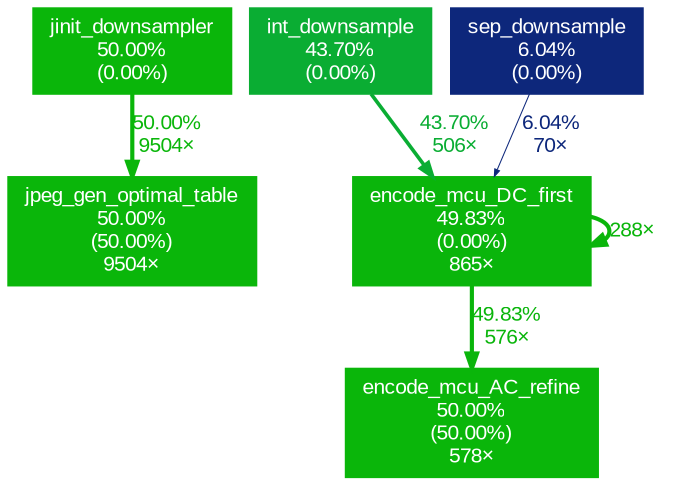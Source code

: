digraph {
	graph [fontname=Arial, nodesep=0.125, ranksep=0.25];
	node [fontcolor=white, fontname=Arial, height=0, shape=box, style=filled, width=0];
	edge [fontname=Arial];
	1 [color="#0ab60a", fontcolor="#ffffff", fontsize="10.00", label="jpeg_gen_optimal_table\n50.00%\n(50.00%)\n9504×"];
	2 [color="#0ab60a", fontcolor="#ffffff", fontsize="10.00", label="encode_mcu_AC_refine\n50.00%\n(50.00%)\n578×"];
	3 [color="#0ab60a", fontcolor="#ffffff", fontsize="10.00", label="jinit_downsampler\n50.00%\n(0.00%)"];
	3 -> 1 [arrowsize="0.71", color="#0ab60a", fontcolor="#0ab60a", fontsize="10.00", label="50.00%\n9504×", labeldistance="2.00", penwidth="2.00"];
	4 [color="#0ab50b", fontcolor="#ffffff", fontsize="10.00", label="encode_mcu_DC_first\n49.83%\n(0.00%)\n865×"];
	4 -> 2 [arrowsize="0.71", color="#0ab50b", fontcolor="#0ab50b", fontsize="10.00", label="49.83%\n576×", labeldistance="1.99", penwidth="1.99"];
	4 -> 4 [arrowsize="0.71", color="#0ab50b", fontcolor="#0ab50b", fontsize="10.00", label="288×", labeldistance="1.99", penwidth="1.99"];
	5 [color="#0aad33", fontcolor="#ffffff", fontsize="10.00", label="int_downsample\n43.70%\n(0.00%)"];
	5 -> 4 [arrowsize="0.66", color="#0aad33", fontcolor="#0aad33", fontsize="10.00", label="43.70%\n506×", labeldistance="1.75", penwidth="1.75"];
	6 [color="#0d277b", fontcolor="#ffffff", fontsize="10.00", label="sep_downsample\n6.04%\n(0.00%)"];
	6 -> 4 [arrowsize="0.35", color="#0d277b", fontcolor="#0d277b", fontsize="10.00", label="6.04%\n70×", labeldistance="0.50", penwidth="0.50"];
}

